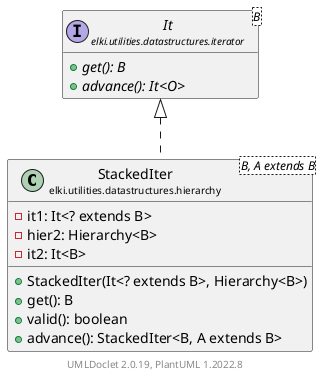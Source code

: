 @startuml
    remove .*\.(Instance|Par|Parameterizer|Factory)$
    set namespaceSeparator none
    hide empty fields
    hide empty methods

    class "<size:14>StackedIter\n<size:10>elki.utilities.datastructures.hierarchy" as elki.utilities.datastructures.hierarchy.StackedIter<B, A extends B> [[StackedIter.html]] {
        -it1: It<? extends B>
        -hier2: Hierarchy<​B>
        -it2: It<​B>
        +StackedIter(It<? extends B>, Hierarchy<​B>)
        +get(): B
        +valid(): boolean
        +advance(): StackedIter<B, A extends B>
    }

    interface "<size:14>It\n<size:10>elki.utilities.datastructures.iterator" as elki.utilities.datastructures.iterator.It<​B> [[../iterator/It.html]] {
        {abstract} +get(): B
        {abstract} +advance(): It<O>
    }

    elki.utilities.datastructures.iterator.It <|.. elki.utilities.datastructures.hierarchy.StackedIter

    center footer UMLDoclet 2.0.19, PlantUML 1.2022.8
@enduml
